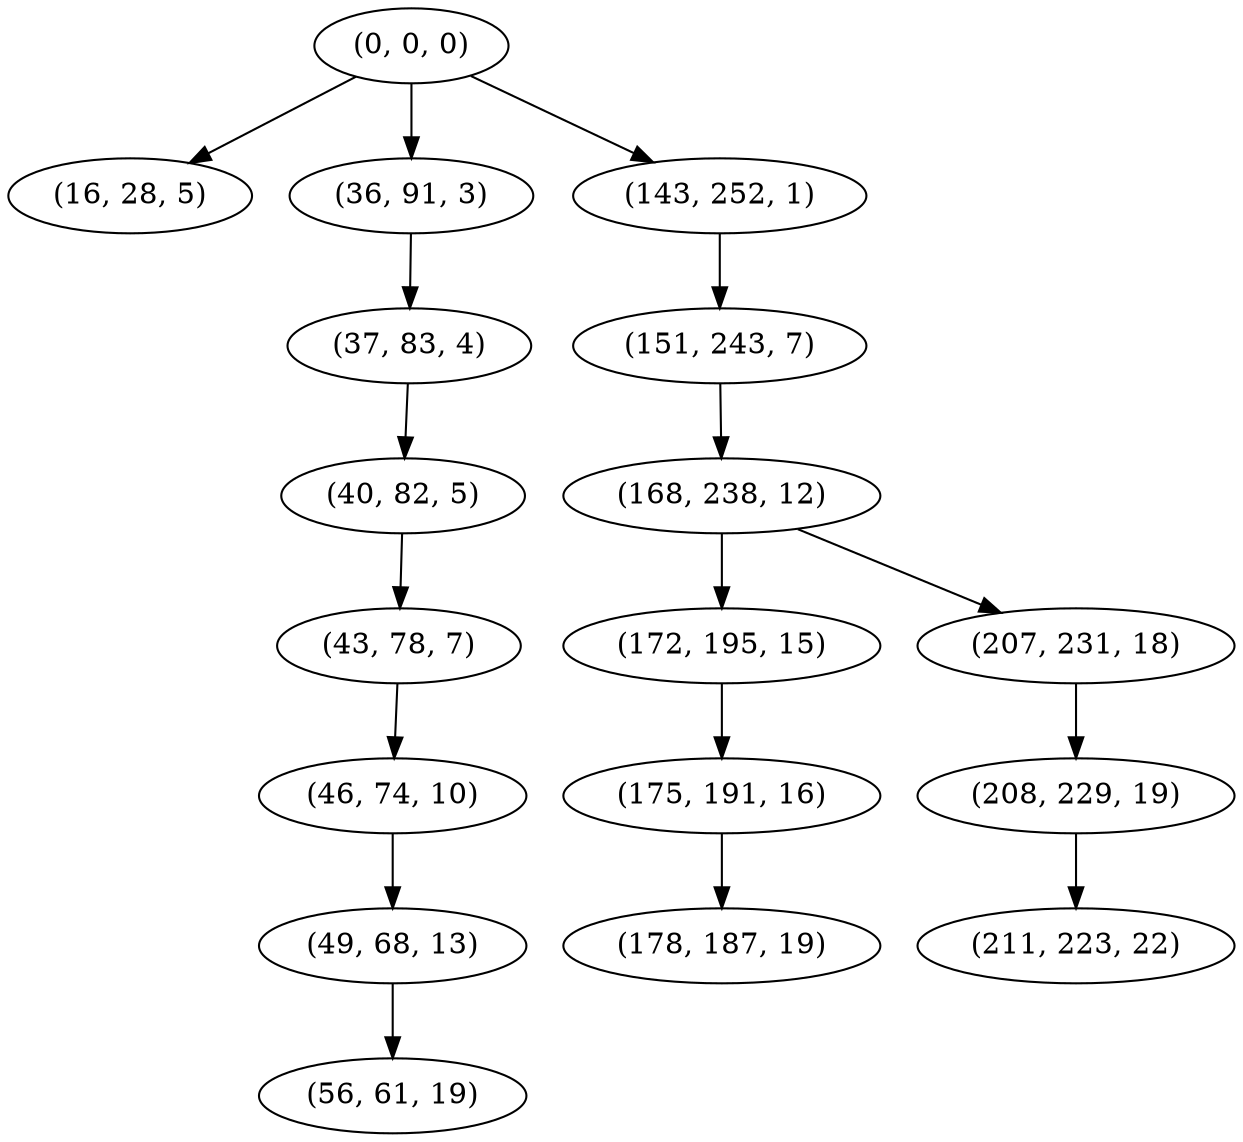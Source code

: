 digraph tree {
    "(0, 0, 0)";
    "(16, 28, 5)";
    "(36, 91, 3)";
    "(37, 83, 4)";
    "(40, 82, 5)";
    "(43, 78, 7)";
    "(46, 74, 10)";
    "(49, 68, 13)";
    "(56, 61, 19)";
    "(143, 252, 1)";
    "(151, 243, 7)";
    "(168, 238, 12)";
    "(172, 195, 15)";
    "(175, 191, 16)";
    "(178, 187, 19)";
    "(207, 231, 18)";
    "(208, 229, 19)";
    "(211, 223, 22)";
    "(0, 0, 0)" -> "(16, 28, 5)";
    "(0, 0, 0)" -> "(36, 91, 3)";
    "(0, 0, 0)" -> "(143, 252, 1)";
    "(36, 91, 3)" -> "(37, 83, 4)";
    "(37, 83, 4)" -> "(40, 82, 5)";
    "(40, 82, 5)" -> "(43, 78, 7)";
    "(43, 78, 7)" -> "(46, 74, 10)";
    "(46, 74, 10)" -> "(49, 68, 13)";
    "(49, 68, 13)" -> "(56, 61, 19)";
    "(143, 252, 1)" -> "(151, 243, 7)";
    "(151, 243, 7)" -> "(168, 238, 12)";
    "(168, 238, 12)" -> "(172, 195, 15)";
    "(168, 238, 12)" -> "(207, 231, 18)";
    "(172, 195, 15)" -> "(175, 191, 16)";
    "(175, 191, 16)" -> "(178, 187, 19)";
    "(207, 231, 18)" -> "(208, 229, 19)";
    "(208, 229, 19)" -> "(211, 223, 22)";
}
